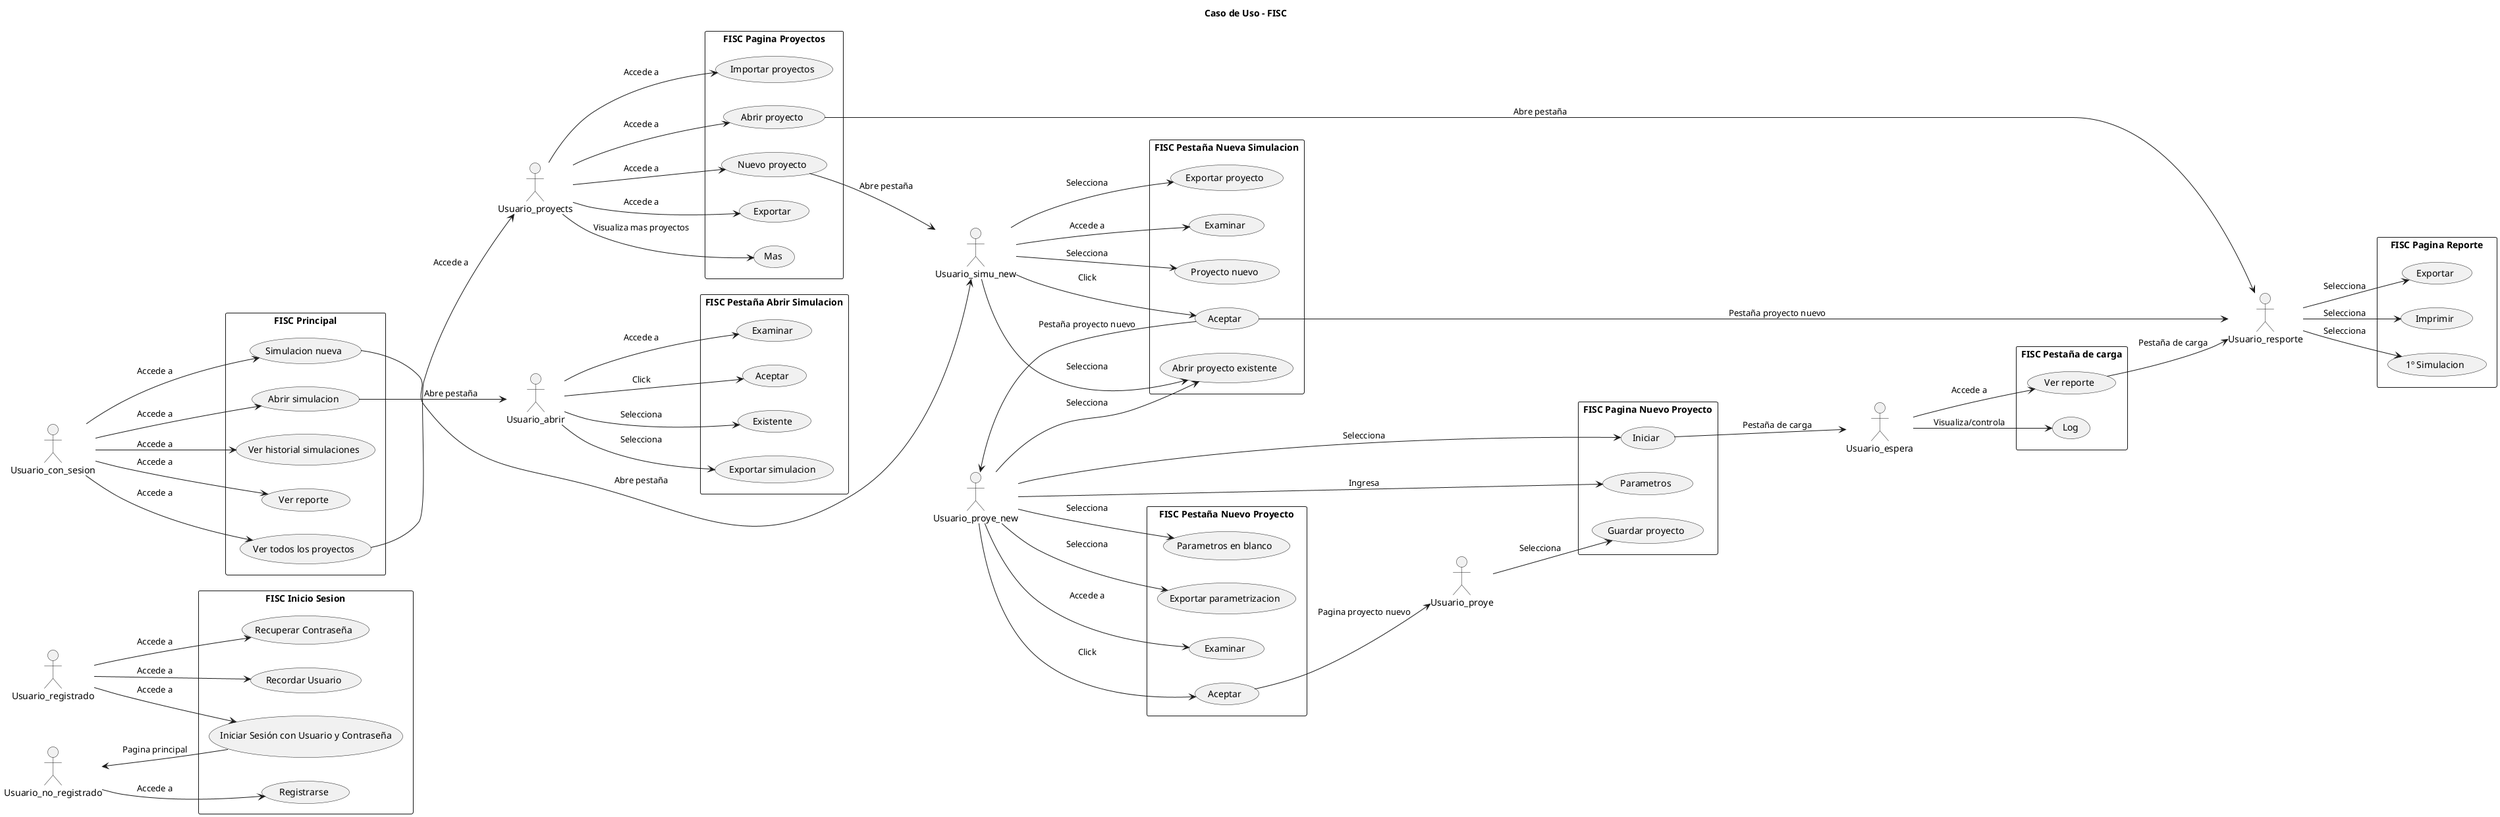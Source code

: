 @startuml

title Caso de Uso - FISC

left to right direction

actor Usuario_registrado as user
actor Usuario_no_registrado as user1
actor Usuario_con_sesion as user2
actor Usuario_simu_new as user3
actor Usuario_proye_new as user4
actor Usuario_proye as user5
actor Usuario_espera as user6
actor Usuario_resporte as user7
actor Usuario_abrir as user8
actor Usuario_proyects as user9 


rectangle "FISC Inicio Sesion" {
    usecase "Iniciar Sesión con Usuario y Contraseña" as login
    usecase "Registrarse" as registro
    usecase "Recuperar Contraseña" as recuperar
    usecase "Recordar Usuario" as recordar
}

user --> login : "Accede a"
user1 --> registro : "Accede a"
user --> recuperar : "Accede a"
user --> recordar : "Accede a"
login --> user1 : "Pagina principal"

rectangle "FISC Pestaña Nueva Simulacion" {
  usecase "Proyecto nuevo" as nuevap
  usecase "Abrir proyecto existente" as abrirexistente
  usecase "Exportar proyecto" as exportar
  usecase "Examinar" as examinar
  usecase "Aceptar" as ok

}

user3 --> nuevap : "Selecciona"
user3 --> abrirexistente : "Selecciona"
user3 --> exportar : "Selecciona"
user3 --> examinar : "Accede a"
user3 --> ok : "Click"
ok --> user4 : "Pestaña proyecto nuevo"

rectangle "FISC Pestaña Abrir Simulacion" {
  usecase "Existente" as existente
  usecase "Exportar simulacion" as exportarexistente
  usecase "Examinar" as examinarabrir
  usecase "Aceptar" as ok3

}

user8 --> existente : "Selecciona"
user8 --> exportarexistente : "Selecciona"
user8 --> examinarabrir : "Accede a"
user8 --> ok3 : "Click"
ok --> user7 : "Pestaña proyecto nuevo"

rectangle "FISC Pestaña Nuevo Proyecto" {
  usecase "Parametros en blanco" as parametrosblanco
  usecase "Exportar parametrizacion" as exportarpara
  usecase "Examinar" as examinar2
  usecase "Aceptar" as ok2

}

user4 --> parametrosblanco : "Selecciona"
user4 --> abrirexistente : "Selecciona"
user4 --> exportarpara : "Selecciona"
user4 --> examinar2 : "Accede a"
user4 --> ok2 : "Click"
ok2 --> user5 : "Pagina proyecto nuevo"

rectangle "FISC Pagina Nuevo Proyecto" {
  usecase "Guardar proyecto" as guardar
  usecase "Iniciar" as iniciar
  usecase "Parametros" as parametros


}

user5 --> guardar : "Selecciona"
user4 --> iniciar : "Selecciona"
user4 --> parametros : "Ingresa"
iniciar --> user6 : "Pestaña de carga"


rectangle "FISC Pestaña de carga" {
  usecase "Ver reporte" as vereporte
  usecase "Log" as log
}

user6 --> vereporte : "Accede a"
user6 --> log : "Visualiza/controla"
vereporte --> user7 : "Pestaña de carga"

rectangle "FISC Pagina Reporte" {
  usecase "Exportar" as exportareporte
  usecase "Imprimir" as imprimir
  usecase "1º Simulacion" as elegirsimu
}

user7 --> exportareporte : "Selecciona"
user7 --> imprimir : "Selecciona"
user7 --> elegirsimu : "Selecciona"

rectangle "FISC Pagina Proyectos" {
  usecase "Importar proyectos" as importar
  usecase "Nuevo proyecto" as newproyect
  usecase "Abrir proyecto" as openproyect
  usecase "Exportar" as exportarproyect
  usecase "Mas" as mas

}
  user9 --> importar : "Accede a"
  user9 --> newproyect : "Accede a"
  user9 --> openproyect : "Accede a"
  user9 --> exportarproyect : "Accede a"
  user9 --> mas : "Visualiza mas proyectos"
  newproyect --> user3 : "Abre pestaña"
  openproyect --> user7 : "Abre pestaña"
 







rectangle "FISC Principal" {
  usecase "Simulacion nueva" as nueva
  usecase "Abrir simulacion" as abrir
  usecase "Ver historial simulaciones" as historial
  usecase "Ver reporte" as reportes
  usecase "Ver todos los proyectos" as proyect

}
  user2 --> nueva : "Accede a"
  user2 --> abrir : "Accede a"
  user2 --> historial : "Accede a"
  user2 --> reportes : "Accede a"
  user2 --> proyect : "Accede a"
  nueva --> user3 : "Abre pestaña"
  abrir --> user8 : "Abre pestaña"
  proyect --> user9 : "Accede a"

@enduml
